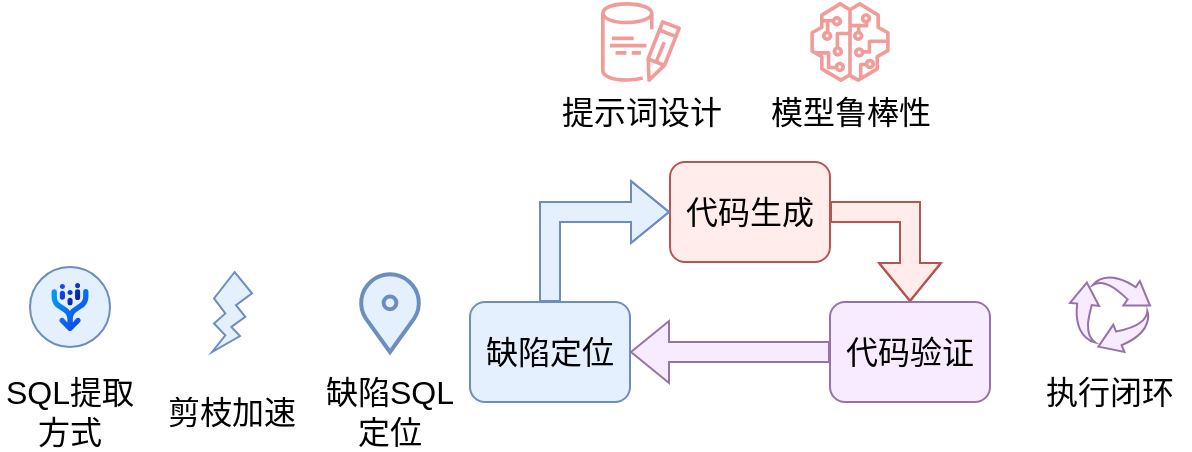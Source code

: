 <mxfile version="24.7.13">
  <diagram name="第 1 页" id="kGOCe60bXOP5jd2VuHdy">
    <mxGraphModel dx="1434" dy="759" grid="1" gridSize="10" guides="1" tooltips="1" connect="1" arrows="1" fold="1" page="1" pageScale="1" pageWidth="827" pageHeight="1169" math="0" shadow="0">
      <root>
        <mxCell id="0" />
        <mxCell id="1" parent="0" />
        <mxCell id="xNk824SL1mtJElE5JXy6-5" style="edgeStyle=orthogonalEdgeStyle;rounded=0;orthogonalLoop=1;jettySize=auto;html=1;shape=flexArrow;exitX=1;exitY=0.5;exitDx=0;exitDy=0;fillColor=#FFECEB;strokeColor=#b85450;" edge="1" parent="1" source="xNk824SL1mtJElE5JXy6-1" target="xNk824SL1mtJElE5JXy6-3">
          <mxGeometry relative="1" as="geometry" />
        </mxCell>
        <mxCell id="xNk824SL1mtJElE5JXy6-1" value="代码生成" style="rounded=1;whiteSpace=wrap;html=1;fontSize=16;fillColor=#FFECEB;strokeColor=#b85450;" vertex="1" parent="1">
          <mxGeometry x="380" y="240" width="80" height="50" as="geometry" />
        </mxCell>
        <mxCell id="xNk824SL1mtJElE5JXy6-4" style="edgeStyle=orthogonalEdgeStyle;rounded=0;orthogonalLoop=1;jettySize=auto;html=1;entryX=0;entryY=0.5;entryDx=0;entryDy=0;shape=flexArrow;exitX=0.5;exitY=0;exitDx=0;exitDy=0;fillColor=#E5F0FF;strokeColor=#6c8ebf;" edge="1" parent="1" source="xNk824SL1mtJElE5JXy6-2" target="xNk824SL1mtJElE5JXy6-1">
          <mxGeometry relative="1" as="geometry" />
        </mxCell>
        <mxCell id="xNk824SL1mtJElE5JXy6-2" value="缺陷定位" style="rounded=1;whiteSpace=wrap;html=1;fontSize=16;fillColor=#E5F0FF;strokeColor=#6c8ebf;" vertex="1" parent="1">
          <mxGeometry x="280" y="310" width="80" height="50" as="geometry" />
        </mxCell>
        <mxCell id="xNk824SL1mtJElE5JXy6-6" style="edgeStyle=orthogonalEdgeStyle;rounded=0;orthogonalLoop=1;jettySize=auto;html=1;shape=flexArrow;fillColor=#F8EBFF;strokeColor=#9673a6;" edge="1" parent="1" source="xNk824SL1mtJElE5JXy6-3" target="xNk824SL1mtJElE5JXy6-2">
          <mxGeometry relative="1" as="geometry" />
        </mxCell>
        <mxCell id="xNk824SL1mtJElE5JXy6-3" value="代码验证" style="rounded=1;whiteSpace=wrap;html=1;fontSize=16;fillColor=#F8EBFF;strokeColor=#9673a6;" vertex="1" parent="1">
          <mxGeometry x="460" y="310" width="80" height="50" as="geometry" />
        </mxCell>
        <mxCell id="xNk824SL1mtJElE5JXy6-8" value="SQL提取方式" style="text;html=1;align=center;verticalAlign=middle;whiteSpace=wrap;rounded=0;fontSize=16;" vertex="1" parent="1">
          <mxGeometry x="45" y="350" width="70" height="30" as="geometry" />
        </mxCell>
        <mxCell id="xNk824SL1mtJElE5JXy6-9" value="" style="shape=mxgraph.sap.icon;labelPosition=center;verticalLabelPosition=bottom;align=center;verticalAlign=top;strokeWidth=1;strokeColor=#6c8ebf;fillColor=#E5F0FF;gradientDirection=west;aspect=fixed;SAPIcon=Document_Information_Extraction;fontSize=16;" vertex="1" parent="1">
          <mxGeometry x="60" y="292.5" width="40" height="40" as="geometry" />
        </mxCell>
        <mxCell id="xNk824SL1mtJElE5JXy6-11" value="缺陷SQL定位" style="text;html=1;align=center;verticalAlign=middle;whiteSpace=wrap;rounded=0;fontSize=16;" vertex="1" parent="1">
          <mxGeometry x="200" y="350" width="80" height="30" as="geometry" />
        </mxCell>
        <mxCell id="xNk824SL1mtJElE5JXy6-17" value="" style="html=1;verticalLabelPosition=bottom;align=center;labelBackgroundColor=#ffffff;verticalAlign=top;strokeWidth=2;strokeColor=#6c8ebf;shadow=0;dashed=0;shape=mxgraph.ios7.icons.location;fontSize=16;fillColor=#E5F0FF;" vertex="1" parent="1">
          <mxGeometry x="224" y="295" width="32" height="40" as="geometry" />
        </mxCell>
        <mxCell id="xNk824SL1mtJElE5JXy6-18" value="" style="verticalLabelPosition=bottom;verticalAlign=top;html=1;shape=mxgraph.basic.flash;fillColor=#E5F0FF;strokeColor=#6c8ebf;fontSize=16;" vertex="1" parent="1">
          <mxGeometry x="151" y="295" width="20" height="40" as="geometry" />
        </mxCell>
        <mxCell id="xNk824SL1mtJElE5JXy6-19" value="剪枝加速" style="text;html=1;align=center;verticalAlign=middle;whiteSpace=wrap;rounded=0;fontSize=16;" vertex="1" parent="1">
          <mxGeometry x="126" y="350" width="70" height="30" as="geometry" />
        </mxCell>
        <mxCell id="xNk824SL1mtJElE5JXy6-20" value="" style="sketch=0;outlineConnect=0;fillColor=#F19C99;strokeColor=#b85450;dashed=0;verticalLabelPosition=bottom;verticalAlign=top;align=center;html=1;fontSize=16;fontStyle=0;aspect=fixed;pointerEvents=1;shape=mxgraph.aws4.rds_optimized_writes;" vertex="1" parent="1">
          <mxGeometry x="345.5" y="160" width="40" height="40" as="geometry" />
        </mxCell>
        <mxCell id="xNk824SL1mtJElE5JXy6-21" value="" style="sketch=0;outlineConnect=0;fillColor=#F19C99;strokeColor=#b85450;dashed=0;verticalLabelPosition=bottom;verticalAlign=top;align=center;html=1;fontSize=16;fontStyle=0;aspect=fixed;pointerEvents=1;shape=mxgraph.aws4.sagemaker_model;" vertex="1" parent="1">
          <mxGeometry x="450" y="160" width="40" height="40" as="geometry" />
        </mxCell>
        <mxCell id="xNk824SL1mtJElE5JXy6-22" value="提示词设计" style="text;html=1;align=center;verticalAlign=middle;whiteSpace=wrap;rounded=0;fontSize=16;" vertex="1" parent="1">
          <mxGeometry x="321.63" y="200" width="87.75" height="30" as="geometry" />
        </mxCell>
        <mxCell id="xNk824SL1mtJElE5JXy6-23" value="模型鲁棒性" style="text;html=1;align=center;verticalAlign=middle;whiteSpace=wrap;rounded=0;fontSize=16;" vertex="1" parent="1">
          <mxGeometry x="421.63" y="200" width="96.75" height="30" as="geometry" />
        </mxCell>
        <mxCell id="xNk824SL1mtJElE5JXy6-27" value="" style="sketch=0;html=1;aspect=fixed;strokeColor=#9673a6;shadow=0;fillColor=#F8EBFF;verticalAlign=top;labelPosition=center;verticalLabelPosition=bottom;shape=mxgraph.gcp2.arrow_cycle" vertex="1" parent="1">
          <mxGeometry x="580" y="297" width="40" height="38" as="geometry" />
        </mxCell>
        <mxCell id="xNk824SL1mtJElE5JXy6-28" value="执行闭环" style="text;html=1;align=center;verticalAlign=middle;whiteSpace=wrap;rounded=0;fontSize=16;" vertex="1" parent="1">
          <mxGeometry x="560" y="340" width="80" height="30" as="geometry" />
        </mxCell>
      </root>
    </mxGraphModel>
  </diagram>
</mxfile>
